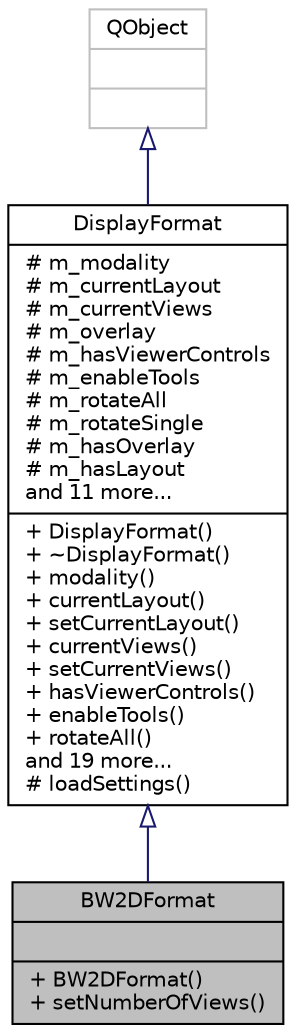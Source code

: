 digraph "BW2DFormat"
{
  edge [fontname="Helvetica",fontsize="10",labelfontname="Helvetica",labelfontsize="10"];
  node [fontname="Helvetica",fontsize="10",shape=record];
  Node1 [label="{BW2DFormat\n||+ BW2DFormat()\l+ setNumberOfViews()\l}",height=0.2,width=0.4,color="black", fillcolor="grey75", style="filled", fontcolor="black"];
  Node2 -> Node1 [dir="back",color="midnightblue",fontsize="10",style="solid",arrowtail="onormal",fontname="Helvetica"];
  Node2 [label="{DisplayFormat\n|# m_modality\l# m_currentLayout\l# m_currentViews\l# m_overlay\l# m_hasViewerControls\l# m_enableTools\l# m_rotateAll\l# m_rotateSingle\l# m_hasOverlay\l# m_hasLayout\land 11 more...\l|+ DisplayFormat()\l+ ~DisplayFormat()\l+ modality()\l+ currentLayout()\l+ setCurrentLayout()\l+ currentViews()\l+ setCurrentViews()\l+ hasViewerControls()\l+ enableTools()\l+ rotateAll()\land 19 more...\l# loadSettings()\l}",height=0.2,width=0.4,color="black", fillcolor="white", style="filled",URL="$class_display_format.html"];
  Node3 -> Node2 [dir="back",color="midnightblue",fontsize="10",style="solid",arrowtail="onormal",fontname="Helvetica"];
  Node3 [label="{QObject\n||}",height=0.2,width=0.4,color="grey75", fillcolor="white", style="filled"];
}
